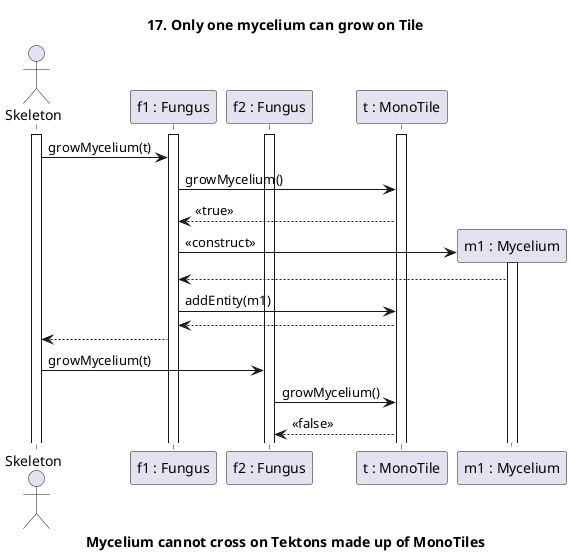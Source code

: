 @startuml Mycelium growth

title 17. Only one mycelium can grow on Tile

actor "Skeleton" as S
participant "f1 : Fungus" as F1
participant "f2 : Fungus" as F2
participant "t : MonoTile" as T
participant "m1 : Mycelium" as M1


activate S
activate F1
activate F2
activate T


S -> F1 : growMycelium(t)
F1->T : growMycelium()
T --> F1 : <<true>>
F1 -> M1 ** : <<construct>>
activate M1
M1 --> F1
F1 -> T : addEntity(m1)
T-->F1
F1 --> S
S->F2 : growMycelium(t)

F2->T : growMycelium()
T --> F2 : <<false>>

caption <b>Mycelium cannot cross on Tektons made up of MonoTiles</b>

@enduml